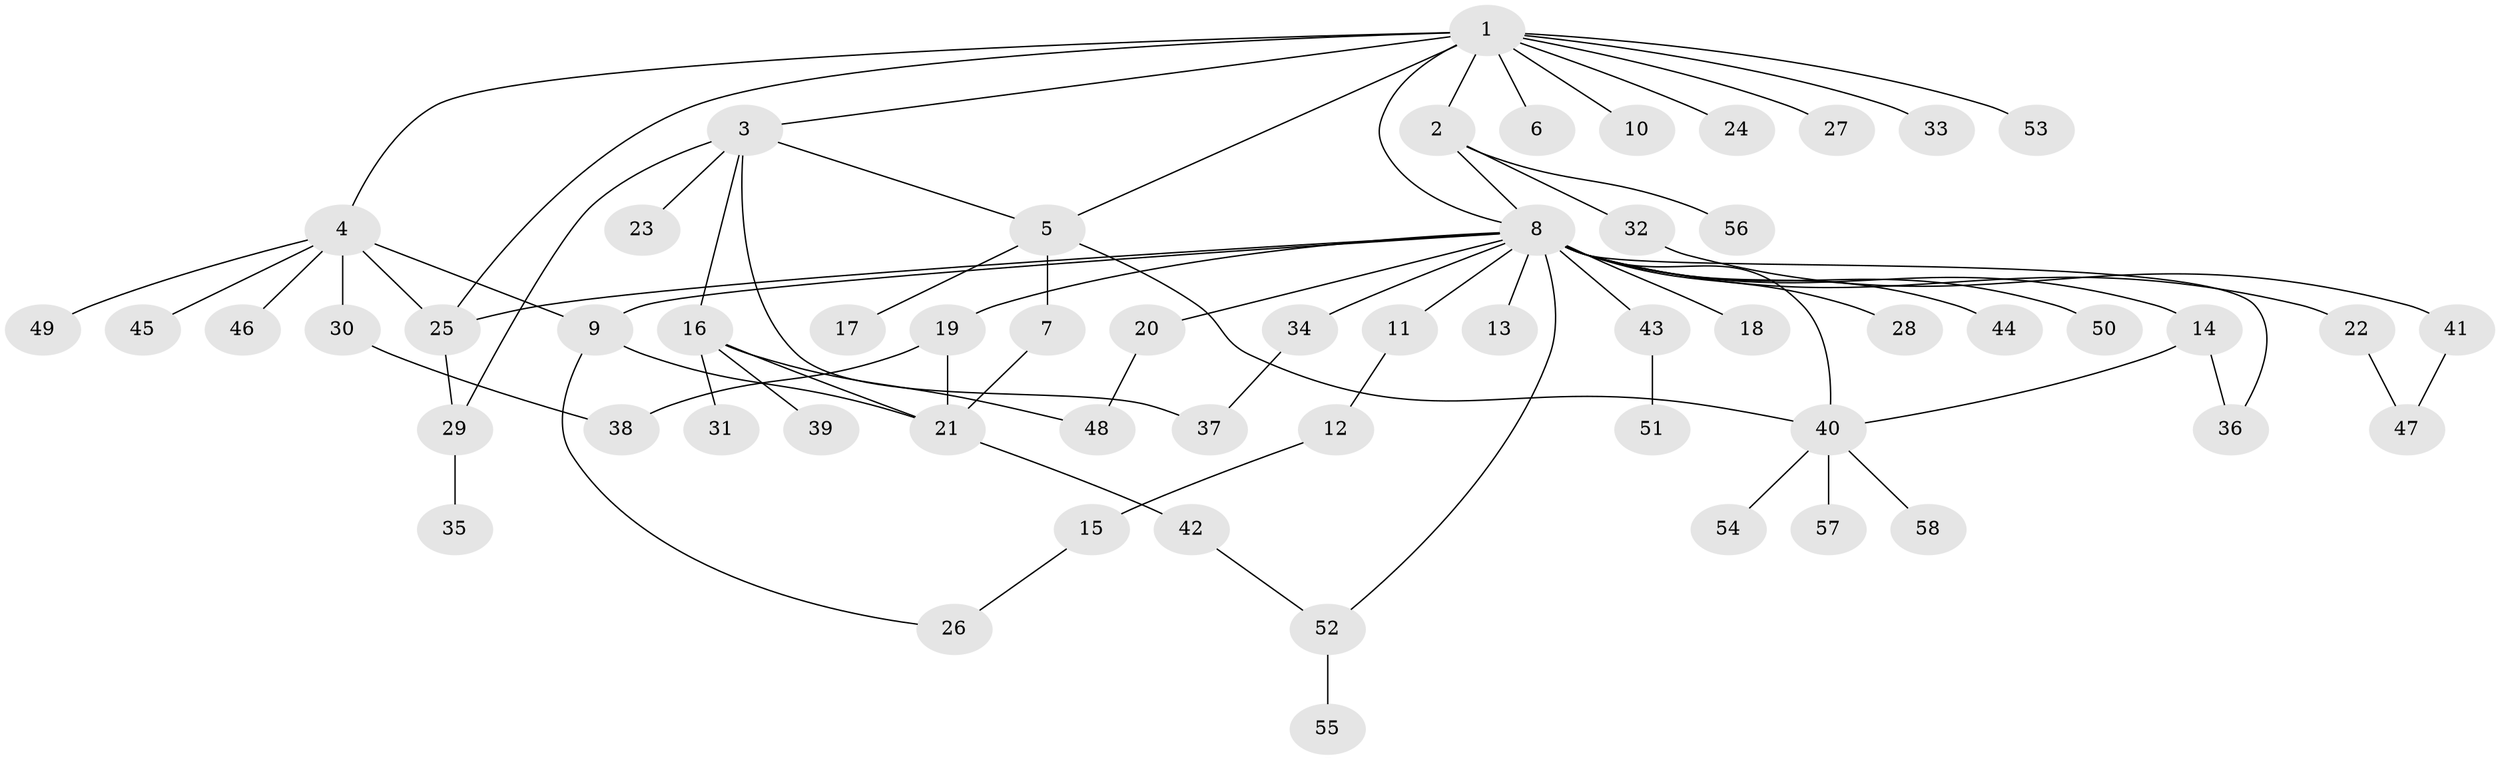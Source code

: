 // Generated by graph-tools (version 1.1) at 2025/11/02/27/25 16:11:10]
// undirected, 58 vertices, 75 edges
graph export_dot {
graph [start="1"]
  node [color=gray90,style=filled];
  1;
  2;
  3;
  4;
  5;
  6;
  7;
  8;
  9;
  10;
  11;
  12;
  13;
  14;
  15;
  16;
  17;
  18;
  19;
  20;
  21;
  22;
  23;
  24;
  25;
  26;
  27;
  28;
  29;
  30;
  31;
  32;
  33;
  34;
  35;
  36;
  37;
  38;
  39;
  40;
  41;
  42;
  43;
  44;
  45;
  46;
  47;
  48;
  49;
  50;
  51;
  52;
  53;
  54;
  55;
  56;
  57;
  58;
  1 -- 2;
  1 -- 3;
  1 -- 4;
  1 -- 5;
  1 -- 6;
  1 -- 8;
  1 -- 10;
  1 -- 24;
  1 -- 25;
  1 -- 27;
  1 -- 33;
  1 -- 53;
  2 -- 8;
  2 -- 32;
  2 -- 56;
  3 -- 5;
  3 -- 16;
  3 -- 23;
  3 -- 29;
  3 -- 37;
  4 -- 9;
  4 -- 25;
  4 -- 30;
  4 -- 45;
  4 -- 46;
  4 -- 49;
  5 -- 7;
  5 -- 17;
  5 -- 40;
  7 -- 21;
  8 -- 9;
  8 -- 11;
  8 -- 13;
  8 -- 14;
  8 -- 18;
  8 -- 19;
  8 -- 20;
  8 -- 22;
  8 -- 25;
  8 -- 28;
  8 -- 34;
  8 -- 36;
  8 -- 40;
  8 -- 43;
  8 -- 44;
  8 -- 50;
  8 -- 52;
  9 -- 21;
  9 -- 26;
  11 -- 12;
  12 -- 15;
  14 -- 36;
  14 -- 40;
  15 -- 26;
  16 -- 21;
  16 -- 31;
  16 -- 39;
  16 -- 48;
  19 -- 21;
  19 -- 38;
  20 -- 48;
  21 -- 42;
  22 -- 47;
  25 -- 29;
  29 -- 35;
  30 -- 38;
  32 -- 41;
  34 -- 37;
  40 -- 54;
  40 -- 57;
  40 -- 58;
  41 -- 47;
  42 -- 52;
  43 -- 51;
  52 -- 55;
}
